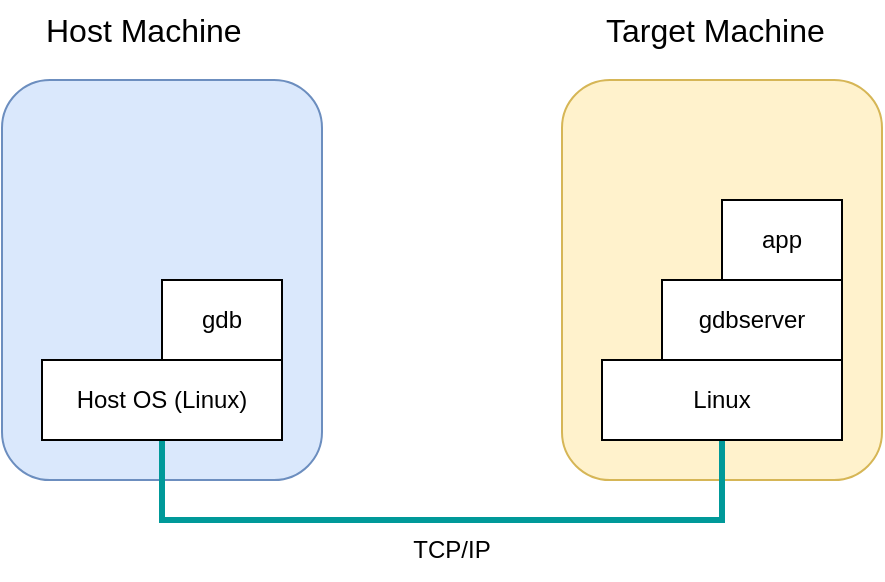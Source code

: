 <mxfile version="24.7.7">
  <diagram name="Page-1" id="-IjN9Xcb4yVEuKuv2dv2">
    <mxGraphModel dx="968" dy="684" grid="1" gridSize="10" guides="1" tooltips="1" connect="1" arrows="1" fold="1" page="1" pageScale="1" pageWidth="850" pageHeight="1100" math="0" shadow="0">
      <root>
        <mxCell id="0" />
        <mxCell id="1" parent="0" />
        <mxCell id="B6QFdqLPgysqcAEidRB9-1" value="" style="rounded=1;whiteSpace=wrap;html=1;fillColor=#dae8fc;strokeColor=#6c8ebf;" vertex="1" parent="1">
          <mxGeometry x="200" y="200" width="160" height="200" as="geometry" />
        </mxCell>
        <mxCell id="B6QFdqLPgysqcAEidRB9-2" value="&lt;font style=&quot;font-size: 16px;&quot;&gt;Host Machine&lt;/font&gt;" style="text;html=1;align=left;verticalAlign=middle;resizable=0;points=[];autosize=1;strokeColor=none;fillColor=none;" vertex="1" parent="1">
          <mxGeometry x="220" y="160" width="120" height="30" as="geometry" />
        </mxCell>
        <mxCell id="B6QFdqLPgysqcAEidRB9-3" value="" style="rounded=1;whiteSpace=wrap;html=1;fillColor=#fff2cc;strokeColor=#d6b656;" vertex="1" parent="1">
          <mxGeometry x="480" y="200" width="160" height="200" as="geometry" />
        </mxCell>
        <mxCell id="B6QFdqLPgysqcAEidRB9-4" value="&lt;font style=&quot;font-size: 16px;&quot;&gt;Target Machine&lt;/font&gt;" style="text;html=1;align=left;verticalAlign=middle;resizable=0;points=[];autosize=1;strokeColor=none;fillColor=none;" vertex="1" parent="1">
          <mxGeometry x="500" y="160" width="130" height="30" as="geometry" />
        </mxCell>
        <mxCell id="B6QFdqLPgysqcAEidRB9-10" style="edgeStyle=orthogonalEdgeStyle;rounded=0;orthogonalLoop=1;jettySize=auto;html=1;exitX=0.5;exitY=1;exitDx=0;exitDy=0;entryX=0.5;entryY=1;entryDx=0;entryDy=0;startArrow=none;startFill=0;strokeWidth=3;strokeColor=#009999;endArrow=none;endFill=0;" edge="1" parent="1" source="B6QFdqLPgysqcAEidRB9-5" target="B6QFdqLPgysqcAEidRB9-7">
          <mxGeometry relative="1" as="geometry">
            <Array as="points">
              <mxPoint x="280" y="420" />
              <mxPoint x="560" y="420" />
            </Array>
          </mxGeometry>
        </mxCell>
        <mxCell id="B6QFdqLPgysqcAEidRB9-5" value="Host OS (Linux)" style="rounded=0;whiteSpace=wrap;html=1;" vertex="1" parent="1">
          <mxGeometry x="220" y="340" width="120" height="40" as="geometry" />
        </mxCell>
        <mxCell id="B6QFdqLPgysqcAEidRB9-6" value="gdb" style="rounded=0;whiteSpace=wrap;html=1;" vertex="1" parent="1">
          <mxGeometry x="280" y="300" width="60" height="40" as="geometry" />
        </mxCell>
        <mxCell id="B6QFdqLPgysqcAEidRB9-7" value="Linux" style="rounded=0;whiteSpace=wrap;html=1;" vertex="1" parent="1">
          <mxGeometry x="500" y="340" width="120" height="40" as="geometry" />
        </mxCell>
        <mxCell id="B6QFdqLPgysqcAEidRB9-8" value="gdbserver" style="rounded=0;whiteSpace=wrap;html=1;" vertex="1" parent="1">
          <mxGeometry x="530" y="300" width="90" height="40" as="geometry" />
        </mxCell>
        <mxCell id="B6QFdqLPgysqcAEidRB9-9" value="app" style="rounded=0;whiteSpace=wrap;html=1;" vertex="1" parent="1">
          <mxGeometry x="560" y="260" width="60" height="40" as="geometry" />
        </mxCell>
        <mxCell id="B6QFdqLPgysqcAEidRB9-11" value="TCP/IP" style="text;html=1;align=center;verticalAlign=middle;whiteSpace=wrap;rounded=0;" vertex="1" parent="1">
          <mxGeometry x="395" y="420" width="60" height="30" as="geometry" />
        </mxCell>
      </root>
    </mxGraphModel>
  </diagram>
</mxfile>
